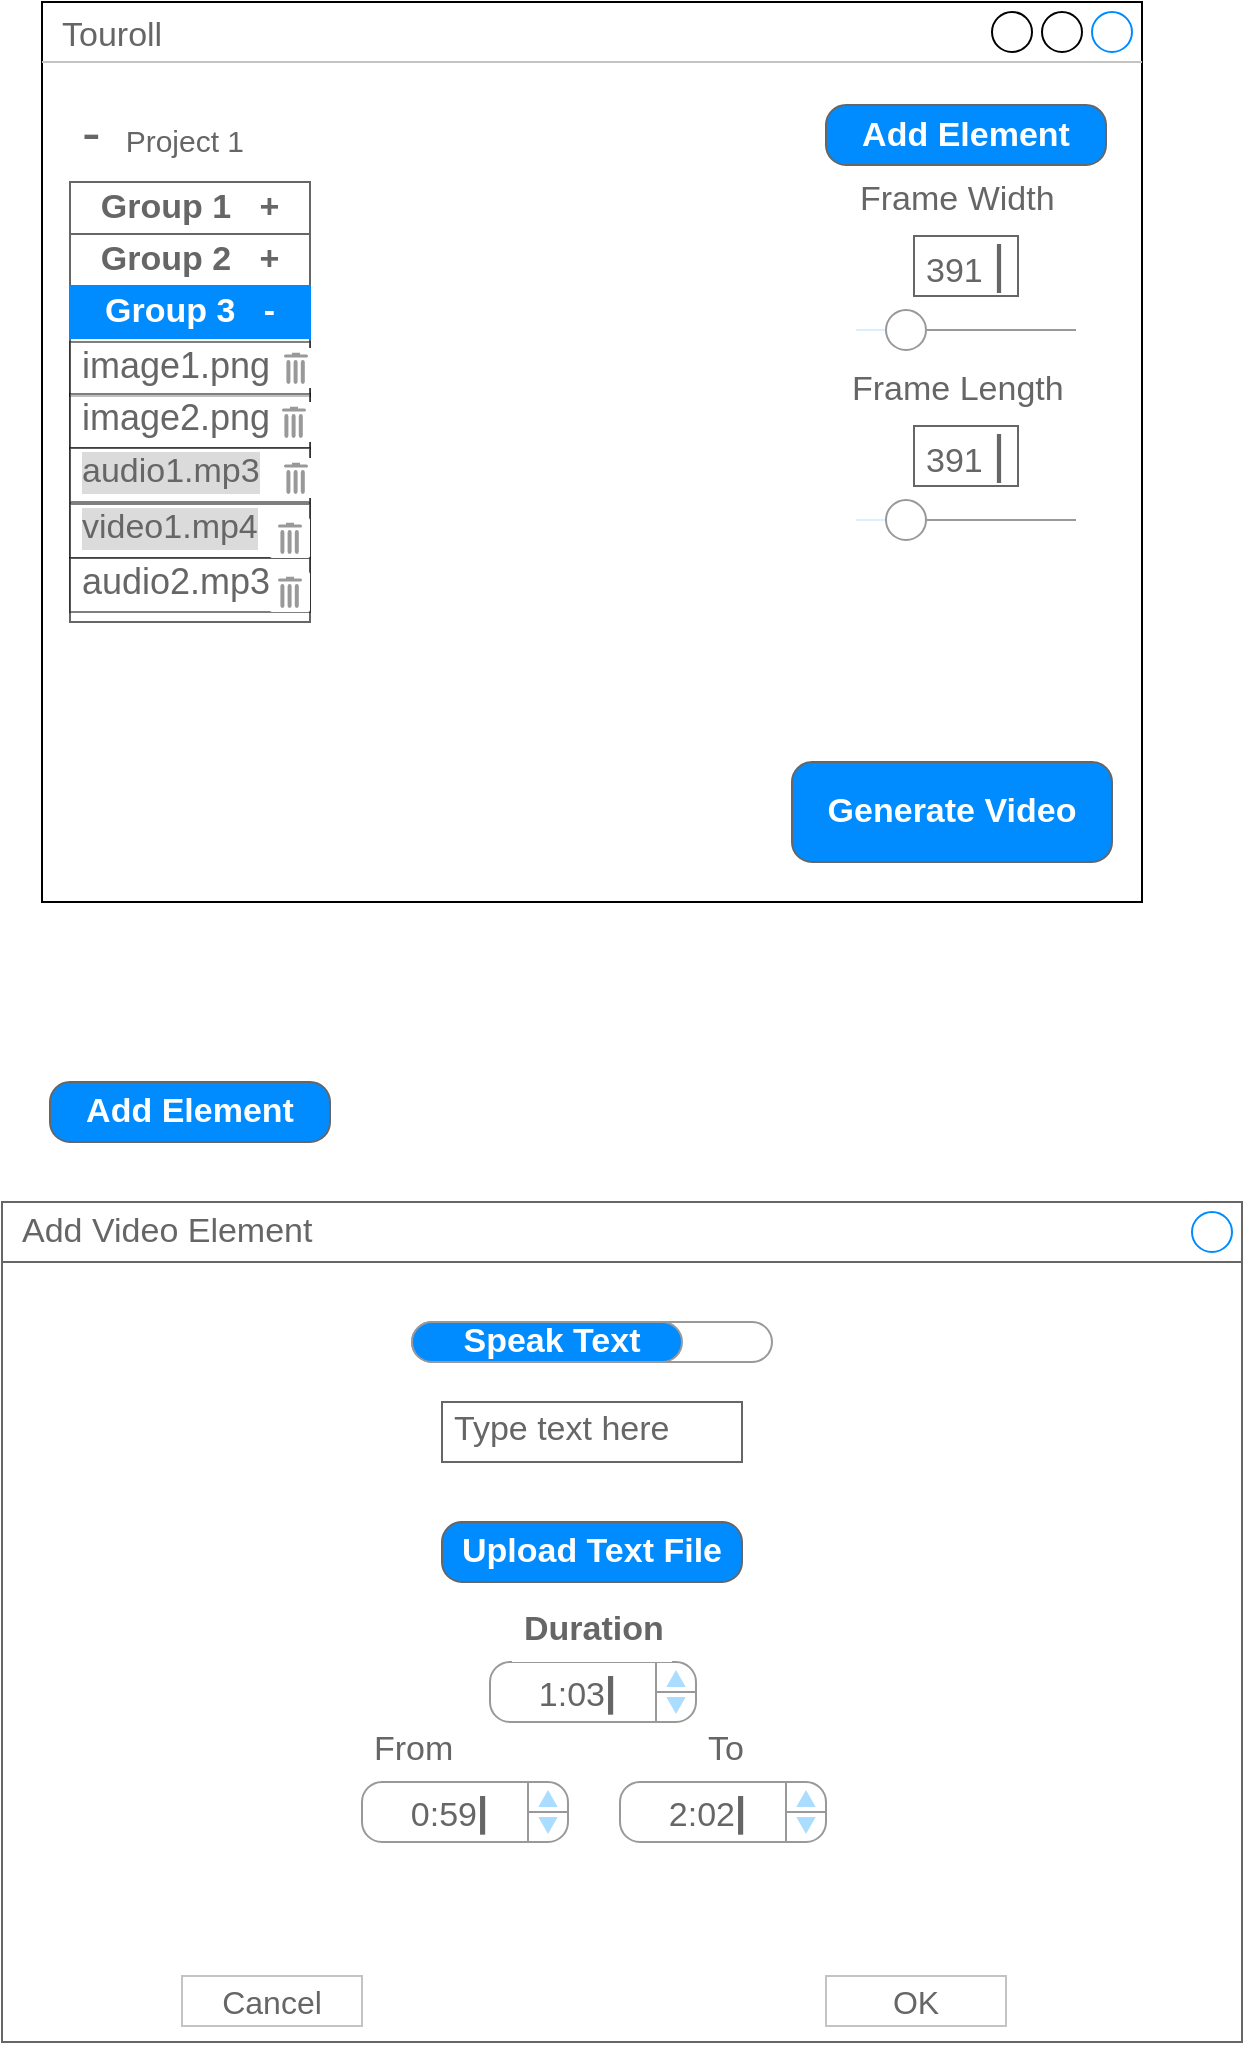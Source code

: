 <mxfile version="22.0.5" type="device">
  <diagram name="Page-1" id="jmv0JCSVlULwlOyFBuHg">
    <mxGraphModel dx="948" dy="1158" grid="1" gridSize="10" guides="1" tooltips="1" connect="1" arrows="1" fold="1" page="1" pageScale="1" pageWidth="850" pageHeight="1100" math="0" shadow="0">
      <root>
        <mxCell id="0" />
        <mxCell id="1" parent="0" />
        <mxCell id="XWpHCNLex6STp4vf1nMq-1" value="Touroll" style="strokeWidth=1;shadow=0;dashed=0;align=center;html=1;shape=mxgraph.mockup.containers.window;align=left;verticalAlign=top;spacingLeft=8;strokeColor2=#008cff;strokeColor3=#c4c4c4;fontColor=#666666;mainText=;fontSize=17;labelBackgroundColor=none;whiteSpace=wrap;" vertex="1" parent="1">
          <mxGeometry x="150" y="60" width="550" height="450" as="geometry" />
        </mxCell>
        <mxCell id="XWpHCNLex6STp4vf1nMq-8" value="Generate Video" style="strokeWidth=1;shadow=0;dashed=0;align=center;html=1;shape=mxgraph.mockup.buttons.button;strokeColor=#666666;fontColor=#ffffff;mainText=;buttonStyle=round;fontSize=17;fontStyle=1;fillColor=#008cff;whiteSpace=wrap;" vertex="1" parent="1">
          <mxGeometry x="525" y="440" width="160" height="50" as="geometry" />
        </mxCell>
        <mxCell id="XWpHCNLex6STp4vf1nMq-35" value="&lt;font style=&quot;font-size: 28px;&quot;&gt;-&lt;/font&gt;&lt;font style=&quot;font-size: 15px;&quot;&gt;&amp;nbsp; &amp;nbsp;Project 1&lt;/font&gt;" style="strokeWidth=1;shadow=0;dashed=0;align=center;html=1;shape=mxgraph.mockup.text.textBox;fontColor=#666666;align=left;fontSize=17;spacingLeft=4;spacingTop=-3;whiteSpace=wrap;strokeColor=none;mainText=" vertex="1" parent="1">
          <mxGeometry x="164" y="113" width="120" height="27" as="geometry" />
        </mxCell>
        <mxCell id="XWpHCNLex6STp4vf1nMq-37" value="" style="strokeWidth=1;shadow=0;dashed=0;align=center;html=1;shape=mxgraph.mockup.containers.rrect;rSize=0;strokeColor=#666666;" vertex="1" parent="1">
          <mxGeometry x="164" y="150" width="120" height="220" as="geometry" />
        </mxCell>
        <mxCell id="XWpHCNLex6STp4vf1nMq-38" value="Group 1&amp;nbsp; &amp;nbsp;+" style="strokeColor=inherit;fillColor=inherit;gradientColor=inherit;strokeWidth=1;shadow=0;dashed=0;align=center;html=1;shape=mxgraph.mockup.containers.rrect;rSize=0;fontSize=17;fontColor=#666666;fontStyle=1;resizeWidth=1;whiteSpace=wrap;" vertex="1" parent="XWpHCNLex6STp4vf1nMq-37">
          <mxGeometry width="120" height="26" relative="1" as="geometry" />
        </mxCell>
        <mxCell id="XWpHCNLex6STp4vf1nMq-39" value="Group 2&amp;nbsp; &amp;nbsp;+" style="strokeColor=inherit;fillColor=inherit;gradientColor=inherit;strokeWidth=1;shadow=0;dashed=0;align=center;html=1;shape=mxgraph.mockup.containers.rrect;rSize=0;fontSize=17;fontColor=#666666;fontStyle=1;resizeWidth=1;whiteSpace=wrap;" vertex="1" parent="XWpHCNLex6STp4vf1nMq-37">
          <mxGeometry width="120" height="26" relative="1" as="geometry">
            <mxPoint y="26" as="offset" />
          </mxGeometry>
        </mxCell>
        <mxCell id="XWpHCNLex6STp4vf1nMq-40" value="Group 3&amp;nbsp; &amp;nbsp;-" style="strokeWidth=1;shadow=0;dashed=0;align=center;html=1;shape=mxgraph.mockup.containers.rrect;rSize=0;fontSize=17;fontColor=#ffffff;fontStyle=1;fillColor=#008cff;strokeColor=#008cff;resizeWidth=1;whiteSpace=wrap;" vertex="1" parent="XWpHCNLex6STp4vf1nMq-37">
          <mxGeometry width="120" height="26" relative="1" as="geometry">
            <mxPoint y="52" as="offset" />
          </mxGeometry>
        </mxCell>
        <mxCell id="XWpHCNLex6STp4vf1nMq-45" value="&lt;font style=&quot;font-size: 18px;&quot;&gt;image1.png&lt;/font&gt;" style="strokeWidth=1;shadow=0;dashed=0;align=center;html=1;shape=mxgraph.mockup.text.textBox;fontColor=#666666;align=left;fontSize=17;spacingLeft=4;spacingTop=-3;whiteSpace=wrap;strokeColor=default;mainText=;opacity=50;" vertex="1" parent="XWpHCNLex6STp4vf1nMq-37">
          <mxGeometry y="80" width="120" height="27" as="geometry" />
        </mxCell>
        <mxCell id="XWpHCNLex6STp4vf1nMq-46" value="&lt;font style=&quot;font-size: 18px;&quot;&gt;image2.png&lt;/font&gt;" style="strokeWidth=1;shadow=0;dashed=0;align=center;html=1;shape=mxgraph.mockup.text.textBox;fontColor=#666666;align=left;fontSize=17;spacingLeft=4;spacingTop=-3;whiteSpace=wrap;strokeColor=default;mainText=;opacity=50;" vertex="1" parent="XWpHCNLex6STp4vf1nMq-37">
          <mxGeometry y="106" width="120" height="27" as="geometry" />
        </mxCell>
        <mxCell id="XWpHCNLex6STp4vf1nMq-47" value="audio1.mp3" style="strokeWidth=1;shadow=0;dashed=0;align=center;shape=mxgraph.mockup.text.textBox;fontColor=#666666;align=left;fontSize=17;spacingLeft=4;spacingTop=-3;whiteSpace=wrap;strokeColor=default;mainText=;opacity=50;labelBackgroundColor=#dcdbdb;" vertex="1" parent="XWpHCNLex6STp4vf1nMq-37">
          <mxGeometry y="133" width="120" height="27" as="geometry" />
        </mxCell>
        <mxCell id="XWpHCNLex6STp4vf1nMq-48" value="video1.mp4" style="strokeWidth=1;shadow=0;dashed=0;align=center;shape=mxgraph.mockup.text.textBox;fontColor=#666666;align=left;fontSize=17;spacingLeft=4;spacingTop=-3;whiteSpace=wrap;strokeColor=default;mainText=;opacity=50;labelBackgroundColor=#dcdbdb;" vertex="1" parent="XWpHCNLex6STp4vf1nMq-37">
          <mxGeometry y="161" width="120" height="27" as="geometry" />
        </mxCell>
        <mxCell id="XWpHCNLex6STp4vf1nMq-49" value="&lt;span style=&quot;font-size: 18px;&quot;&gt;audio2.mp3&lt;/span&gt;" style="strokeWidth=1;shadow=0;dashed=0;align=center;html=1;shape=mxgraph.mockup.text.textBox;fontColor=#666666;align=left;fontSize=17;spacingLeft=4;spacingTop=-3;whiteSpace=wrap;strokeColor=default;mainText=;opacity=50;" vertex="1" parent="XWpHCNLex6STp4vf1nMq-37">
          <mxGeometry y="188" width="120" height="27" as="geometry" />
        </mxCell>
        <mxCell id="XWpHCNLex6STp4vf1nMq-99" value="" style="strokeColor=none;verticalLabelPosition=bottom;shadow=0;dashed=0;verticalAlign=top;strokeWidth=2;html=1;shape=mxgraph.mockup.misc.trashcanIcon;" vertex="1" parent="XWpHCNLex6STp4vf1nMq-37">
          <mxGeometry x="100" y="168" width="20" height="20" as="geometry" />
        </mxCell>
        <mxCell id="XWpHCNLex6STp4vf1nMq-100" value="" style="strokeColor=none;verticalLabelPosition=bottom;shadow=0;dashed=0;verticalAlign=top;strokeWidth=2;html=1;shape=mxgraph.mockup.misc.trashcanIcon;" vertex="1" parent="XWpHCNLex6STp4vf1nMq-37">
          <mxGeometry x="100" y="195" width="20" height="20" as="geometry" />
        </mxCell>
        <mxCell id="XWpHCNLex6STp4vf1nMq-65" value="Add Element" style="strokeWidth=1;shadow=0;dashed=0;align=center;html=1;shape=mxgraph.mockup.buttons.button;strokeColor=#666666;fontColor=#ffffff;mainText=;buttonStyle=round;fontSize=17;fontStyle=1;fillColor=#008cff;whiteSpace=wrap;" vertex="1" parent="1">
          <mxGeometry x="542" y="111.5" width="140" height="30" as="geometry" />
        </mxCell>
        <mxCell id="XWpHCNLex6STp4vf1nMq-75" value="" style="group" vertex="1" connectable="0" parent="1">
          <mxGeometry x="548.5" y="145" width="127" height="217" as="geometry" />
        </mxCell>
        <mxCell id="XWpHCNLex6STp4vf1nMq-66" value="" style="verticalLabelPosition=bottom;shadow=0;dashed=0;align=center;html=1;verticalAlign=top;strokeWidth=1;shape=mxgraph.mockup.forms.horSlider;strokeColor=#999999;sliderStyle=basic;sliderPos=20;handleStyle=circle;fillColor2=#ddeeff;" vertex="1" parent="XWpHCNLex6STp4vf1nMq-75">
          <mxGeometry x="8.5" y="59" width="110" height="40" as="geometry" />
        </mxCell>
        <mxCell id="XWpHCNLex6STp4vf1nMq-68" value="" style="verticalLabelPosition=bottom;shadow=0;dashed=0;align=center;html=1;verticalAlign=top;strokeWidth=1;shape=mxgraph.mockup.forms.horSlider;strokeColor=#999999;sliderStyle=basic;sliderPos=20;handleStyle=circle;fillColor2=#ddeeff;" vertex="1" parent="XWpHCNLex6STp4vf1nMq-75">
          <mxGeometry x="8.5" y="154" width="110" height="40" as="geometry" />
        </mxCell>
        <mxCell id="XWpHCNLex6STp4vf1nMq-70" value="Frame Width" style="strokeWidth=1;shadow=0;dashed=0;align=center;html=1;shape=mxgraph.mockup.text.textBox;fontColor=#666666;align=left;fontSize=17;spacingLeft=4;spacingTop=-3;whiteSpace=wrap;strokeColor=none;mainText=" vertex="1" parent="XWpHCNLex6STp4vf1nMq-75">
          <mxGeometry x="4.5" width="118" height="30" as="geometry" />
        </mxCell>
        <mxCell id="XWpHCNLex6STp4vf1nMq-71" value="391 &lt;font style=&quot;font-size: 26px;&quot;&gt;|&lt;/font&gt;" style="strokeWidth=1;shadow=0;dashed=0;align=center;html=1;shape=mxgraph.mockup.text.textBox;fontColor=#666666;align=left;fontSize=17;spacingLeft=4;spacingTop=-3;whiteSpace=wrap;strokeColor=#666666;mainText=" vertex="1" parent="XWpHCNLex6STp4vf1nMq-75">
          <mxGeometry x="37.5" y="32" width="52" height="30" as="geometry" />
        </mxCell>
        <mxCell id="XWpHCNLex6STp4vf1nMq-72" value="391 &lt;font style=&quot;font-size: 26px;&quot;&gt;|&lt;/font&gt;" style="strokeWidth=1;shadow=0;dashed=0;align=center;html=1;shape=mxgraph.mockup.text.textBox;fontColor=#666666;align=left;fontSize=17;spacingLeft=4;spacingTop=-3;whiteSpace=wrap;strokeColor=#666666;mainText=" vertex="1" parent="XWpHCNLex6STp4vf1nMq-75">
          <mxGeometry x="37.5" y="127" width="52" height="30" as="geometry" />
        </mxCell>
        <mxCell id="XWpHCNLex6STp4vf1nMq-73" value="Frame Length" style="strokeWidth=1;shadow=0;dashed=0;align=center;html=1;shape=mxgraph.mockup.text.textBox;fontColor=#666666;align=left;fontSize=17;spacingLeft=4;spacingTop=-3;whiteSpace=wrap;strokeColor=none;mainText=" vertex="1" parent="XWpHCNLex6STp4vf1nMq-75">
          <mxGeometry y="95" width="127" height="30" as="geometry" />
        </mxCell>
        <mxCell id="XWpHCNLex6STp4vf1nMq-78" value="Add Element" style="strokeWidth=1;shadow=0;dashed=0;align=center;html=1;shape=mxgraph.mockup.buttons.button;strokeColor=#666666;fontColor=#ffffff;mainText=;buttonStyle=round;fontSize=17;fontStyle=1;fillColor=#008cff;whiteSpace=wrap;" vertex="1" parent="1">
          <mxGeometry x="154" y="600" width="140" height="30" as="geometry" />
        </mxCell>
        <mxCell id="XWpHCNLex6STp4vf1nMq-79" value="" style="strokeWidth=1;shadow=0;dashed=0;align=center;html=1;shape=mxgraph.mockup.containers.rrect;rSize=0;strokeColor=#666666;fontColor=#666666;fontSize=17;verticalAlign=top;whiteSpace=wrap;fillColor=#ffffff;spacingTop=32;fontStyle=1" vertex="1" parent="1">
          <mxGeometry x="130" y="660" width="620" height="420" as="geometry" />
        </mxCell>
        <mxCell id="XWpHCNLex6STp4vf1nMq-80" value="Add Video Element" style="strokeWidth=1;shadow=0;dashed=0;align=center;html=1;shape=mxgraph.mockup.containers.rrect;rSize=0;fontSize=17;fontColor=#666666;strokeColor=#666666;align=left;spacingLeft=8;fillColor=none;resizeWidth=1;whiteSpace=wrap;" vertex="1" parent="XWpHCNLex6STp4vf1nMq-79">
          <mxGeometry width="620" height="30" relative="1" as="geometry" />
        </mxCell>
        <mxCell id="XWpHCNLex6STp4vf1nMq-81" value="" style="shape=ellipse;strokeColor=#008cff;resizable=0;fillColor=none;html=1;" vertex="1" parent="XWpHCNLex6STp4vf1nMq-80">
          <mxGeometry x="1" y="0.5" width="20" height="20" relative="1" as="geometry">
            <mxPoint x="-25" y="-10" as="offset" />
          </mxGeometry>
        </mxCell>
        <mxCell id="XWpHCNLex6STp4vf1nMq-82" value="Cancel" style="strokeWidth=1;shadow=0;dashed=0;align=center;html=1;shape=mxgraph.mockup.containers.rrect;rSize=0;fontSize=16;fontColor=#666666;strokeColor=#c4c4c4;whiteSpace=wrap;fillColor=none;" vertex="1" parent="XWpHCNLex6STp4vf1nMq-79">
          <mxGeometry x="0.25" y="1" width="90" height="25" relative="1" as="geometry">
            <mxPoint x="-65" y="-33" as="offset" />
          </mxGeometry>
        </mxCell>
        <mxCell id="XWpHCNLex6STp4vf1nMq-83" value="OK" style="strokeWidth=1;shadow=0;dashed=0;align=center;html=1;shape=mxgraph.mockup.containers.rrect;rSize=0;fontSize=16;fontColor=#666666;strokeColor=#c4c4c4;whiteSpace=wrap;fillColor=none;" vertex="1" parent="XWpHCNLex6STp4vf1nMq-79">
          <mxGeometry x="0.75" y="1" width="90" height="25" relative="1" as="geometry">
            <mxPoint x="-53" y="-33" as="offset" />
          </mxGeometry>
        </mxCell>
        <mxCell id="XWpHCNLex6STp4vf1nMq-85" value="Type text here" style="strokeWidth=1;shadow=0;dashed=0;align=center;html=1;shape=mxgraph.mockup.text.textBox;fontColor=#666666;align=left;fontSize=17;spacingLeft=4;spacingTop=-3;whiteSpace=wrap;strokeColor=#666666;mainText=" vertex="1" parent="XWpHCNLex6STp4vf1nMq-79">
          <mxGeometry x="220" y="100" width="150" height="30" as="geometry" />
        </mxCell>
        <mxCell id="XWpHCNLex6STp4vf1nMq-84" value="Speak Text" style="strokeWidth=1;shadow=0;dashed=0;align=center;html=1;shape=mxgraph.mockup.buttons.onOffButton;gradientColor=none;strokeColor=#999999;buttonState=on;fillColor2=#008cff;fontColor=#ffffff;fontSize=17;mainText=;spacingRight=40;fontStyle=1;whiteSpace=wrap;" vertex="1" parent="XWpHCNLex6STp4vf1nMq-79">
          <mxGeometry x="205" y="60" width="180" height="20" as="geometry" />
        </mxCell>
        <mxCell id="XWpHCNLex6STp4vf1nMq-87" value="&lt;table cellpadding=&quot;0&quot; cellspacing=&quot;0&quot; style=&quot;width:100%;height:100%;&quot;&gt;&lt;tbody&gt;&lt;tr&gt;&lt;td style=&quot;width:85%&quot;&gt;1:03&lt;b&gt;&lt;font style=&quot;font-size: 20px;&quot;&gt;|&lt;/font&gt;&lt;/b&gt;&lt;/td&gt;&lt;td style=&quot;width:15%&quot;&gt;&lt;/td&gt;&lt;/tr&gt;&lt;/tbody&gt;&lt;/table&gt;" style="strokeWidth=1;shadow=0;dashed=0;align=center;html=1;shape=mxgraph.mockup.forms.spinner;strokeColor=#999999;spinLayout=right;spinStyle=normal;adjStyle=triangle;fillColor=#aaddff;fontSize=17;fontColor=#666666;mainText=;html=1;overflow=fill;" vertex="1" parent="XWpHCNLex6STp4vf1nMq-79">
          <mxGeometry x="244" y="230" width="103" height="30" as="geometry" />
        </mxCell>
        <mxCell id="XWpHCNLex6STp4vf1nMq-86" value="Upload Text File" style="strokeWidth=1;shadow=0;dashed=0;align=center;html=1;shape=mxgraph.mockup.buttons.button;strokeColor=#666666;fontColor=#ffffff;mainText=;buttonStyle=round;fontSize=17;fontStyle=1;fillColor=#008cff;whiteSpace=wrap;" vertex="1" parent="XWpHCNLex6STp4vf1nMq-79">
          <mxGeometry x="220" y="160" width="150" height="30" as="geometry" />
        </mxCell>
        <mxCell id="XWpHCNLex6STp4vf1nMq-91" value="Duration" style="strokeWidth=1;shadow=0;dashed=0;align=center;html=1;shape=mxgraph.mockup.text.textBox;fontColor=#666666;align=left;fontSize=17;spacingLeft=4;spacingTop=-3;whiteSpace=wrap;strokeColor=none;mainText=;fontStyle=1" vertex="1" parent="XWpHCNLex6STp4vf1nMq-79">
          <mxGeometry x="255" y="200" width="80" height="30" as="geometry" />
        </mxCell>
        <mxCell id="XWpHCNLex6STp4vf1nMq-97" value="From" style="strokeWidth=1;shadow=0;dashed=0;align=center;html=1;shape=mxgraph.mockup.text.textBox;fontColor=#666666;align=left;fontSize=17;spacingLeft=4;spacingTop=-3;whiteSpace=wrap;strokeColor=none;mainText=" vertex="1" parent="XWpHCNLex6STp4vf1nMq-79">
          <mxGeometry x="180" y="260" width="50" height="30" as="geometry" />
        </mxCell>
        <mxCell id="XWpHCNLex6STp4vf1nMq-98" value="To" style="strokeWidth=1;shadow=0;dashed=0;align=center;html=1;shape=mxgraph.mockup.text.textBox;fontColor=#666666;align=left;fontSize=17;spacingLeft=4;spacingTop=-3;whiteSpace=wrap;strokeColor=none;mainText=" vertex="1" parent="XWpHCNLex6STp4vf1nMq-79">
          <mxGeometry x="347" y="260" width="50" height="30" as="geometry" />
        </mxCell>
        <mxCell id="XWpHCNLex6STp4vf1nMq-94" value="&lt;table cellpadding=&quot;0&quot; cellspacing=&quot;0&quot; style=&quot;width:100%;height:100%;&quot;&gt;&lt;tbody&gt;&lt;tr&gt;&lt;td style=&quot;width:85%&quot;&gt;0:59&lt;b&gt;&lt;font style=&quot;font-size: 20px;&quot;&gt;|&lt;/font&gt;&lt;/b&gt;&lt;/td&gt;&lt;td style=&quot;width:15%&quot;&gt;&lt;/td&gt;&lt;/tr&gt;&lt;/tbody&gt;&lt;/table&gt;" style="strokeWidth=1;shadow=0;dashed=0;align=center;html=1;shape=mxgraph.mockup.forms.spinner;strokeColor=#999999;spinLayout=right;spinStyle=normal;adjStyle=triangle;fillColor=#aaddff;fontSize=17;fontColor=#666666;mainText=;html=1;overflow=fill;" vertex="1" parent="XWpHCNLex6STp4vf1nMq-79">
          <mxGeometry x="180" y="290" width="103" height="30" as="geometry" />
        </mxCell>
        <mxCell id="XWpHCNLex6STp4vf1nMq-93" value="&lt;table cellpadding=&quot;0&quot; cellspacing=&quot;0&quot; style=&quot;width:100%;height:100%;&quot;&gt;&lt;tbody&gt;&lt;tr&gt;&lt;td style=&quot;width:85%&quot;&gt;2:02&lt;b&gt;&lt;font style=&quot;font-size: 20px;&quot;&gt;|&lt;/font&gt;&lt;/b&gt;&lt;/td&gt;&lt;td style=&quot;width:15%&quot;&gt;&lt;/td&gt;&lt;/tr&gt;&lt;/tbody&gt;&lt;/table&gt;" style="strokeWidth=1;shadow=0;dashed=0;align=center;html=1;shape=mxgraph.mockup.forms.spinner;strokeColor=#999999;spinLayout=right;spinStyle=normal;adjStyle=triangle;fillColor=#aaddff;fontSize=17;fontColor=#666666;mainText=;html=1;overflow=fill;" vertex="1" parent="XWpHCNLex6STp4vf1nMq-79">
          <mxGeometry x="309" y="290" width="103" height="30" as="geometry" />
        </mxCell>
        <mxCell id="XWpHCNLex6STp4vf1nMq-88" value="" style="strokeColor=none;verticalLabelPosition=bottom;shadow=0;dashed=0;verticalAlign=top;strokeWidth=2;html=1;shape=mxgraph.mockup.misc.trashcanIcon;" vertex="1" parent="1">
          <mxGeometry x="267" y="233" width="20" height="20" as="geometry" />
        </mxCell>
        <mxCell id="XWpHCNLex6STp4vf1nMq-89" value="" style="strokeColor=none;verticalLabelPosition=bottom;shadow=0;dashed=0;verticalAlign=top;strokeWidth=2;html=1;shape=mxgraph.mockup.misc.trashcanIcon;" vertex="1" parent="1">
          <mxGeometry x="266" y="260" width="20" height="20" as="geometry" />
        </mxCell>
        <mxCell id="XWpHCNLex6STp4vf1nMq-90" value="" style="strokeColor=none;verticalLabelPosition=bottom;shadow=0;dashed=0;verticalAlign=top;strokeWidth=2;html=1;shape=mxgraph.mockup.misc.trashcanIcon;" vertex="1" parent="1">
          <mxGeometry x="267" y="288" width="20" height="20" as="geometry" />
        </mxCell>
      </root>
    </mxGraphModel>
  </diagram>
</mxfile>
